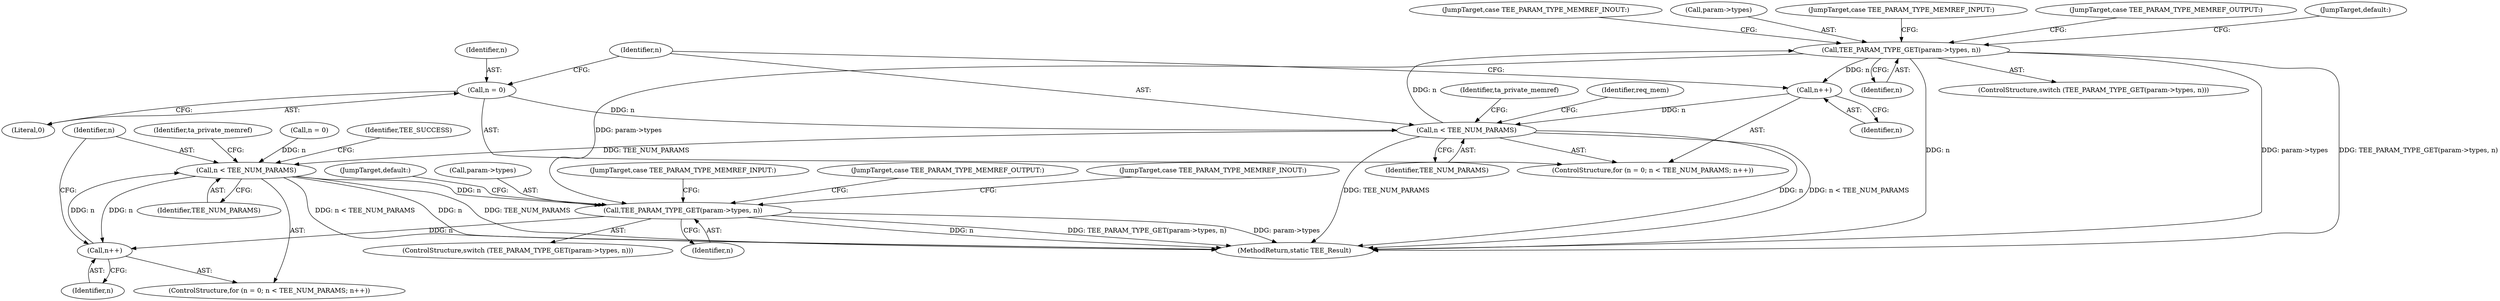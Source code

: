 digraph "0_optee_os_d5c5b0b77b2b589666024d219a8007b3f5b6faeb@pointer" {
"1000201" [label="(Call,TEE_PARAM_TYPE_GET(param->types, n))"];
"1000189" [label="(Call,n < TEE_NUM_PARAMS)"];
"1000186" [label="(Call,n = 0)"];
"1000192" [label="(Call,n++)"];
"1000201" [label="(Call,TEE_PARAM_TYPE_GET(param->types, n))"];
"1000357" [label="(Call,TEE_PARAM_TYPE_GET(param->types, n))"];
"1000333" [label="(Call,n++)"];
"1000330" [label="(Call,n < TEE_NUM_PARAMS)"];
"1000327" [label="(Call,n = 0)"];
"1000334" [label="(Identifier,n)"];
"1000205" [label="(Identifier,n)"];
"1000363" [label="(JumpTarget,case TEE_PARAM_TYPE_MEMREF_INPUT:)"];
"1000200" [label="(ControlStructure,switch (TEE_PARAM_TYPE_GET(param->types, n)))"];
"1000330" [label="(Call,n < TEE_NUM_PARAMS)"];
"1000436" [label="(JumpTarget,case TEE_PARAM_TYPE_MEMREF_OUTPUT:)"];
"1000186" [label="(Call,n = 0)"];
"1000332" [label="(Identifier,TEE_NUM_PARAMS)"];
"1000491" [label="(Identifier,TEE_SUCCESS)"];
"1000192" [label="(Call,n++)"];
"1000357" [label="(Call,TEE_PARAM_TYPE_GET(param->types, n))"];
"1000209" [label="(JumpTarget,case TEE_PARAM_TYPE_MEMREF_INOUT:)"];
"1000356" [label="(ControlStructure,switch (TEE_PARAM_TYPE_GET(param->types, n)))"];
"1000331" [label="(Identifier,n)"];
"1000185" [label="(ControlStructure,for (n = 0; n < TEE_NUM_PARAMS; n++))"];
"1000202" [label="(Call,param->types)"];
"1000197" [label="(Identifier,ta_private_memref)"];
"1000339" [label="(Identifier,ta_private_memref)"];
"1000492" [label="(MethodReturn,static TEE_Result)"];
"1000193" [label="(Identifier,n)"];
"1000189" [label="(Call,n < TEE_NUM_PARAMS)"];
"1000187" [label="(Identifier,n)"];
"1000364" [label="(JumpTarget,case TEE_PARAM_TYPE_MEMREF_INOUT:)"];
"1000207" [label="(JumpTarget,case TEE_PARAM_TYPE_MEMREF_INPUT:)"];
"1000326" [label="(ControlStructure,for (n = 0; n < TEE_NUM_PARAMS; n++))"];
"1000333" [label="(Call,n++)"];
"1000201" [label="(Call,TEE_PARAM_TYPE_GET(param->types, n))"];
"1000306" [label="(Identifier,req_mem)"];
"1000191" [label="(Identifier,TEE_NUM_PARAMS)"];
"1000488" [label="(JumpTarget,default:)"];
"1000188" [label="(Literal,0)"];
"1000208" [label="(JumpTarget,case TEE_PARAM_TYPE_MEMREF_OUTPUT:)"];
"1000302" [label="(JumpTarget,default:)"];
"1000361" [label="(Identifier,n)"];
"1000190" [label="(Identifier,n)"];
"1000358" [label="(Call,param->types)"];
"1000201" -> "1000200"  [label="AST: "];
"1000201" -> "1000205"  [label="CFG: "];
"1000202" -> "1000201"  [label="AST: "];
"1000205" -> "1000201"  [label="AST: "];
"1000207" -> "1000201"  [label="CFG: "];
"1000208" -> "1000201"  [label="CFG: "];
"1000209" -> "1000201"  [label="CFG: "];
"1000302" -> "1000201"  [label="CFG: "];
"1000201" -> "1000492"  [label="DDG: TEE_PARAM_TYPE_GET(param->types, n)"];
"1000201" -> "1000492"  [label="DDG: n"];
"1000201" -> "1000492"  [label="DDG: param->types"];
"1000201" -> "1000192"  [label="DDG: n"];
"1000189" -> "1000201"  [label="DDG: n"];
"1000201" -> "1000357"  [label="DDG: param->types"];
"1000189" -> "1000185"  [label="AST: "];
"1000189" -> "1000191"  [label="CFG: "];
"1000190" -> "1000189"  [label="AST: "];
"1000191" -> "1000189"  [label="AST: "];
"1000197" -> "1000189"  [label="CFG: "];
"1000306" -> "1000189"  [label="CFG: "];
"1000189" -> "1000492"  [label="DDG: n"];
"1000189" -> "1000492"  [label="DDG: n < TEE_NUM_PARAMS"];
"1000189" -> "1000492"  [label="DDG: TEE_NUM_PARAMS"];
"1000186" -> "1000189"  [label="DDG: n"];
"1000192" -> "1000189"  [label="DDG: n"];
"1000189" -> "1000330"  [label="DDG: TEE_NUM_PARAMS"];
"1000186" -> "1000185"  [label="AST: "];
"1000186" -> "1000188"  [label="CFG: "];
"1000187" -> "1000186"  [label="AST: "];
"1000188" -> "1000186"  [label="AST: "];
"1000190" -> "1000186"  [label="CFG: "];
"1000192" -> "1000185"  [label="AST: "];
"1000192" -> "1000193"  [label="CFG: "];
"1000193" -> "1000192"  [label="AST: "];
"1000190" -> "1000192"  [label="CFG: "];
"1000357" -> "1000356"  [label="AST: "];
"1000357" -> "1000361"  [label="CFG: "];
"1000358" -> "1000357"  [label="AST: "];
"1000361" -> "1000357"  [label="AST: "];
"1000363" -> "1000357"  [label="CFG: "];
"1000364" -> "1000357"  [label="CFG: "];
"1000436" -> "1000357"  [label="CFG: "];
"1000488" -> "1000357"  [label="CFG: "];
"1000357" -> "1000492"  [label="DDG: n"];
"1000357" -> "1000492"  [label="DDG: TEE_PARAM_TYPE_GET(param->types, n)"];
"1000357" -> "1000492"  [label="DDG: param->types"];
"1000357" -> "1000333"  [label="DDG: n"];
"1000330" -> "1000357"  [label="DDG: n"];
"1000333" -> "1000326"  [label="AST: "];
"1000333" -> "1000334"  [label="CFG: "];
"1000334" -> "1000333"  [label="AST: "];
"1000331" -> "1000333"  [label="CFG: "];
"1000333" -> "1000330"  [label="DDG: n"];
"1000330" -> "1000333"  [label="DDG: n"];
"1000330" -> "1000326"  [label="AST: "];
"1000330" -> "1000332"  [label="CFG: "];
"1000331" -> "1000330"  [label="AST: "];
"1000332" -> "1000330"  [label="AST: "];
"1000339" -> "1000330"  [label="CFG: "];
"1000491" -> "1000330"  [label="CFG: "];
"1000330" -> "1000492"  [label="DDG: n"];
"1000330" -> "1000492"  [label="DDG: TEE_NUM_PARAMS"];
"1000330" -> "1000492"  [label="DDG: n < TEE_NUM_PARAMS"];
"1000327" -> "1000330"  [label="DDG: n"];
}
